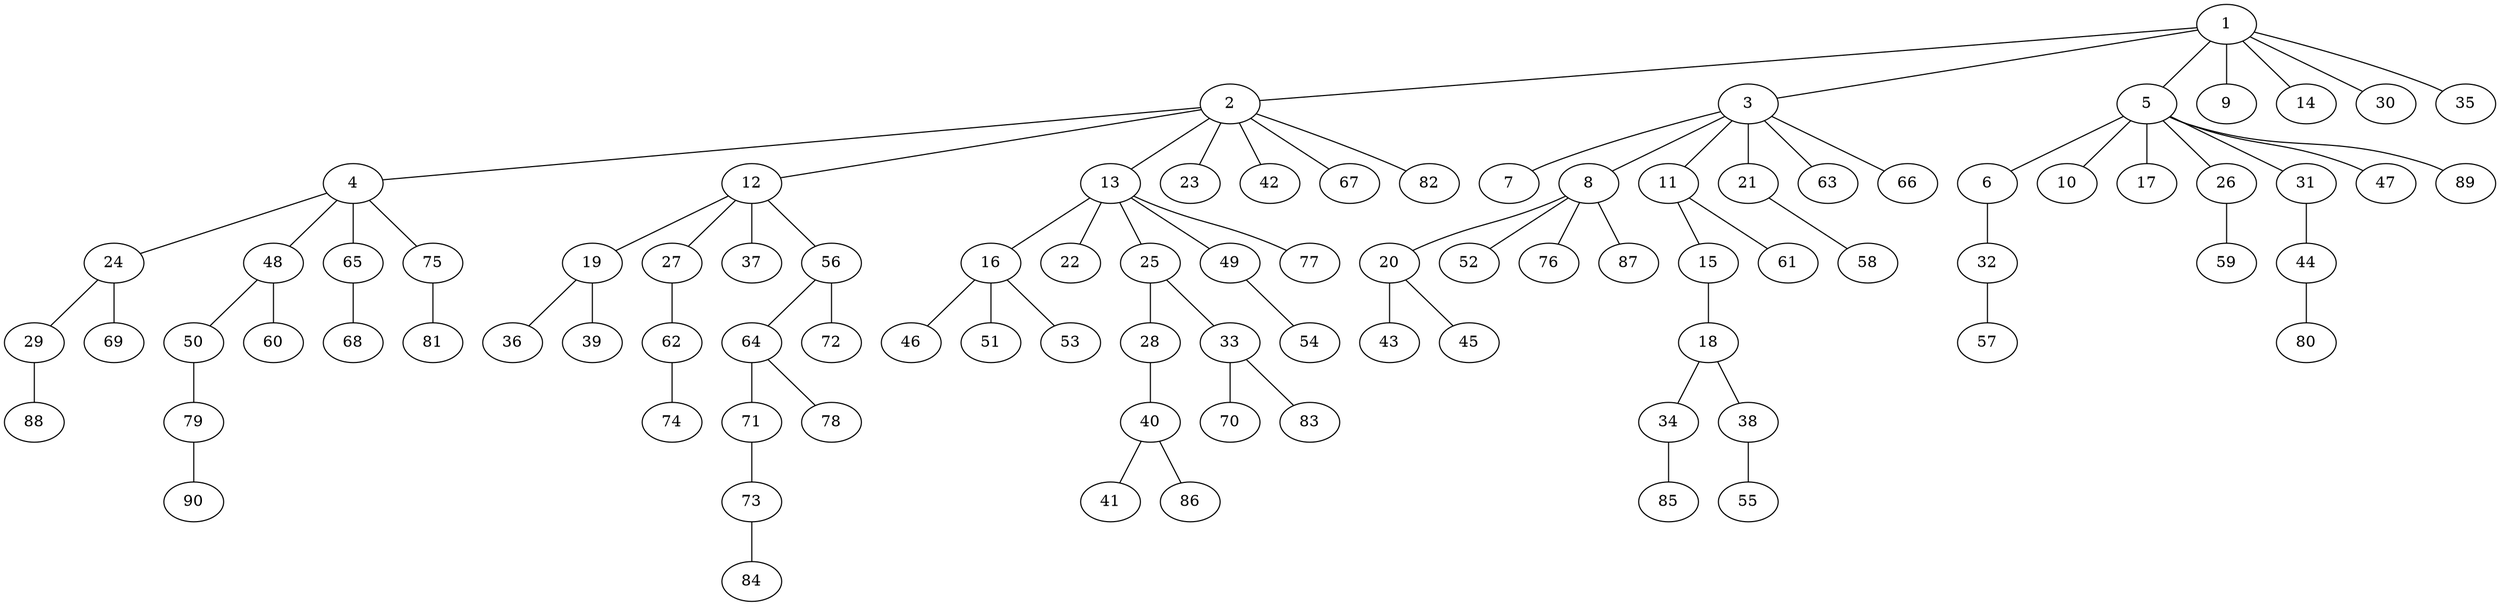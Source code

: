 graph graphname {1--2
1--3
1--5
1--9
1--14
1--30
1--35
2--4
2--12
2--13
2--23
2--42
2--67
2--82
3--7
3--8
3--11
3--21
3--63
3--66
4--24
4--48
4--65
4--75
5--6
5--10
5--17
5--26
5--31
5--47
5--89
6--32
8--20
8--52
8--76
8--87
11--15
11--61
12--19
12--27
12--37
12--56
13--16
13--22
13--25
13--49
13--77
15--18
16--46
16--51
16--53
18--34
18--38
19--36
19--39
20--43
20--45
21--58
24--29
24--69
25--28
25--33
26--59
27--62
28--40
29--88
31--44
32--57
33--70
33--83
34--85
38--55
40--41
40--86
44--80
48--50
48--60
49--54
50--79
56--64
56--72
62--74
64--71
64--78
65--68
71--73
73--84
75--81
79--90
}